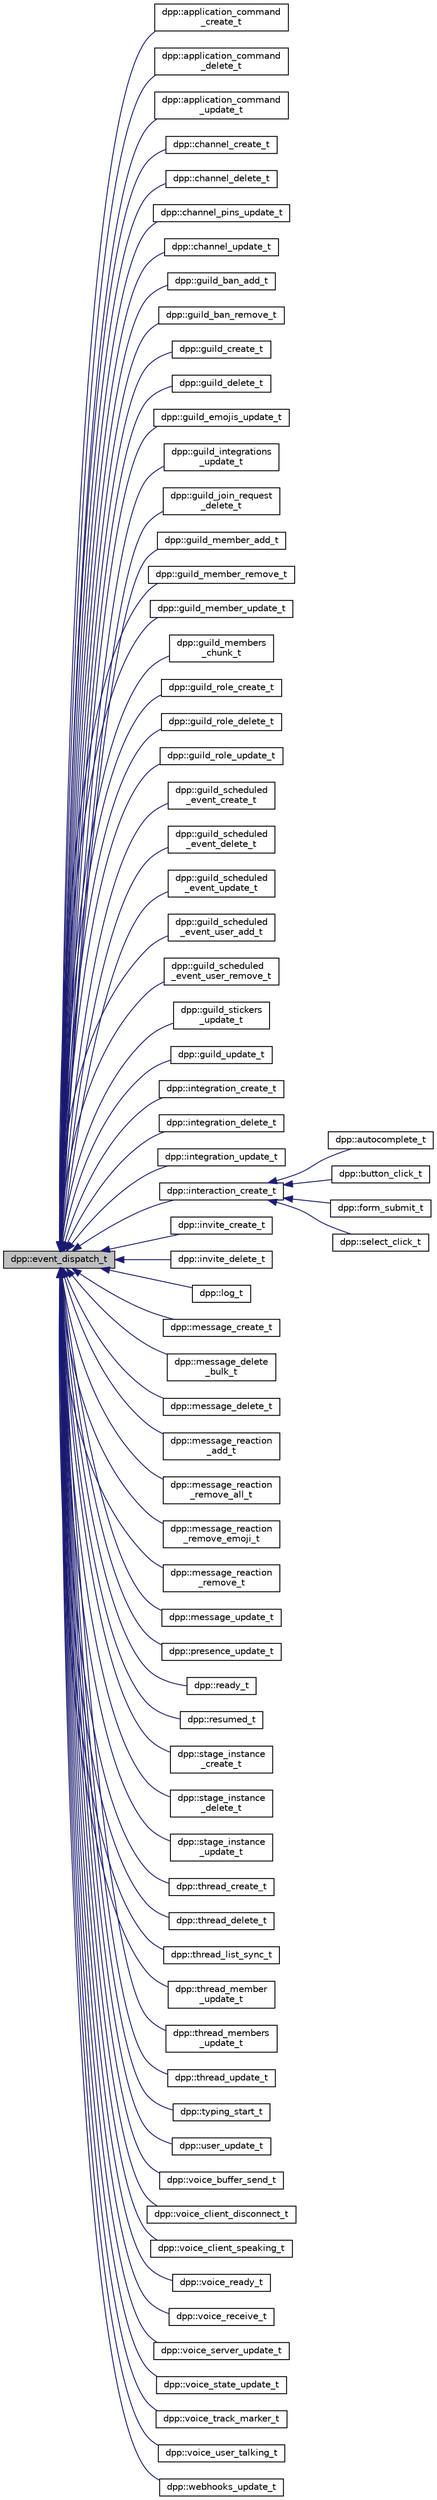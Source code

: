 digraph "dpp::event_dispatch_t"
{
 // INTERACTIVE_SVG=YES
 // LATEX_PDF_SIZE
  bgcolor="transparent";
  edge [fontname="Helvetica",fontsize="10",labelfontname="Helvetica",labelfontsize="10"];
  node [fontname="Helvetica",fontsize="10",shape=record];
  rankdir="LR";
  Node1 [label="dpp::event_dispatch_t",height=0.2,width=0.4,color="black", fillcolor="grey75", style="filled", fontcolor="black",tooltip="Base event parameter struct. Each event you receive from the library will have its parameter derived ..."];
  Node1 -> Node2 [dir="back",color="midnightblue",fontsize="10",style="solid",fontname="Helvetica"];
  Node2 [label="dpp::application_command\l_create_t",height=0.2,width=0.4,color="black",URL="$structdpp_1_1application__command__create__t.html",tooltip="Create application slash command."];
  Node1 -> Node3 [dir="back",color="midnightblue",fontsize="10",style="solid",fontname="Helvetica"];
  Node3 [label="dpp::application_command\l_delete_t",height=0.2,width=0.4,color="black",URL="$structdpp_1_1application__command__delete__t.html",tooltip="Application slash command deleted."];
  Node1 -> Node4 [dir="back",color="midnightblue",fontsize="10",style="solid",fontname="Helvetica"];
  Node4 [label="dpp::application_command\l_update_t",height=0.2,width=0.4,color="black",URL="$structdpp_1_1application__command__update__t.html",tooltip="Update application slash command."];
  Node1 -> Node5 [dir="back",color="midnightblue",fontsize="10",style="solid",fontname="Helvetica"];
  Node5 [label="dpp::channel_create_t",height=0.2,width=0.4,color="black",URL="$structdpp_1_1channel__create__t.html",tooltip="Create channel."];
  Node1 -> Node6 [dir="back",color="midnightblue",fontsize="10",style="solid",fontname="Helvetica"];
  Node6 [label="dpp::channel_delete_t",height=0.2,width=0.4,color="black",URL="$structdpp_1_1channel__delete__t.html",tooltip="Delete channel."];
  Node1 -> Node7 [dir="back",color="midnightblue",fontsize="10",style="solid",fontname="Helvetica"];
  Node7 [label="dpp::channel_pins_update_t",height=0.2,width=0.4,color="black",URL="$structdpp_1_1channel__pins__update__t.html",tooltip="Channel pins update."];
  Node1 -> Node8 [dir="back",color="midnightblue",fontsize="10",style="solid",fontname="Helvetica"];
  Node8 [label="dpp::channel_update_t",height=0.2,width=0.4,color="black",URL="$structdpp_1_1channel__update__t.html",tooltip="Update channel."];
  Node1 -> Node9 [dir="back",color="midnightblue",fontsize="10",style="solid",fontname="Helvetica"];
  Node9 [label="dpp::guild_ban_add_t",height=0.2,width=0.4,color="black",URL="$structdpp_1_1guild__ban__add__t.html",tooltip="Guild ban add."];
  Node1 -> Node10 [dir="back",color="midnightblue",fontsize="10",style="solid",fontname="Helvetica"];
  Node10 [label="dpp::guild_ban_remove_t",height=0.2,width=0.4,color="black",URL="$structdpp_1_1guild__ban__remove__t.html",tooltip="Guild ban remove."];
  Node1 -> Node11 [dir="back",color="midnightblue",fontsize="10",style="solid",fontname="Helvetica"];
  Node11 [label="dpp::guild_create_t",height=0.2,width=0.4,color="black",URL="$structdpp_1_1guild__create__t.html",tooltip="Create guild."];
  Node1 -> Node12 [dir="back",color="midnightblue",fontsize="10",style="solid",fontname="Helvetica"];
  Node12 [label="dpp::guild_delete_t",height=0.2,width=0.4,color="black",URL="$structdpp_1_1guild__delete__t.html",tooltip="Delete guild."];
  Node1 -> Node13 [dir="back",color="midnightblue",fontsize="10",style="solid",fontname="Helvetica"];
  Node13 [label="dpp::guild_emojis_update_t",height=0.2,width=0.4,color="black",URL="$structdpp_1_1guild__emojis__update__t.html",tooltip="Guild emojis update."];
  Node1 -> Node14 [dir="back",color="midnightblue",fontsize="10",style="solid",fontname="Helvetica"];
  Node14 [label="dpp::guild_integrations\l_update_t",height=0.2,width=0.4,color="black",URL="$structdpp_1_1guild__integrations__update__t.html",tooltip="Guild integrations update."];
  Node1 -> Node15 [dir="back",color="midnightblue",fontsize="10",style="solid",fontname="Helvetica"];
  Node15 [label="dpp::guild_join_request\l_delete_t",height=0.2,width=0.4,color="black",URL="$structdpp_1_1guild__join__request__delete__t.html",tooltip="Guild join request delete (user declined membership screening)"];
  Node1 -> Node16 [dir="back",color="midnightblue",fontsize="10",style="solid",fontname="Helvetica"];
  Node16 [label="dpp::guild_member_add_t",height=0.2,width=0.4,color="black",URL="$structdpp_1_1guild__member__add__t.html",tooltip="Guild member add."];
  Node1 -> Node17 [dir="back",color="midnightblue",fontsize="10",style="solid",fontname="Helvetica"];
  Node17 [label="dpp::guild_member_remove_t",height=0.2,width=0.4,color="black",URL="$structdpp_1_1guild__member__remove__t.html",tooltip="Guild member remove."];
  Node1 -> Node18 [dir="back",color="midnightblue",fontsize="10",style="solid",fontname="Helvetica"];
  Node18 [label="dpp::guild_member_update_t",height=0.2,width=0.4,color="black",URL="$structdpp_1_1guild__member__update__t.html",tooltip="Guild member update."];
  Node1 -> Node19 [dir="back",color="midnightblue",fontsize="10",style="solid",fontname="Helvetica"];
  Node19 [label="dpp::guild_members\l_chunk_t",height=0.2,width=0.4,color="black",URL="$structdpp_1_1guild__members__chunk__t.html",tooltip="Guild members chunk."];
  Node1 -> Node20 [dir="back",color="midnightblue",fontsize="10",style="solid",fontname="Helvetica"];
  Node20 [label="dpp::guild_role_create_t",height=0.2,width=0.4,color="black",URL="$structdpp_1_1guild__role__create__t.html",tooltip="Guild role create."];
  Node1 -> Node21 [dir="back",color="midnightblue",fontsize="10",style="solid",fontname="Helvetica"];
  Node21 [label="dpp::guild_role_delete_t",height=0.2,width=0.4,color="black",URL="$structdpp_1_1guild__role__delete__t.html",tooltip="Guild role delete."];
  Node1 -> Node22 [dir="back",color="midnightblue",fontsize="10",style="solid",fontname="Helvetica"];
  Node22 [label="dpp::guild_role_update_t",height=0.2,width=0.4,color="black",URL="$structdpp_1_1guild__role__update__t.html",tooltip="Guild role update."];
  Node1 -> Node23 [dir="back",color="midnightblue",fontsize="10",style="solid",fontname="Helvetica"];
  Node23 [label="dpp::guild_scheduled\l_event_create_t",height=0.2,width=0.4,color="black",URL="$structdpp_1_1guild__scheduled__event__create__t.html",tooltip="Create scheduled event."];
  Node1 -> Node24 [dir="back",color="midnightblue",fontsize="10",style="solid",fontname="Helvetica"];
  Node24 [label="dpp::guild_scheduled\l_event_delete_t",height=0.2,width=0.4,color="black",URL="$structdpp_1_1guild__scheduled__event__delete__t.html",tooltip="Delete scheduled event."];
  Node1 -> Node25 [dir="back",color="midnightblue",fontsize="10",style="solid",fontname="Helvetica"];
  Node25 [label="dpp::guild_scheduled\l_event_update_t",height=0.2,width=0.4,color="black",URL="$structdpp_1_1guild__scheduled__event__update__t.html",tooltip="Create scheduled event."];
  Node1 -> Node26 [dir="back",color="midnightblue",fontsize="10",style="solid",fontname="Helvetica"];
  Node26 [label="dpp::guild_scheduled\l_event_user_add_t",height=0.2,width=0.4,color="black",URL="$structdpp_1_1guild__scheduled__event__user__add__t.html",tooltip="Add user to scheduled event."];
  Node1 -> Node27 [dir="back",color="midnightblue",fontsize="10",style="solid",fontname="Helvetica"];
  Node27 [label="dpp::guild_scheduled\l_event_user_remove_t",height=0.2,width=0.4,color="black",URL="$structdpp_1_1guild__scheduled__event__user__remove__t.html",tooltip="Delete user from scheduled event."];
  Node1 -> Node28 [dir="back",color="midnightblue",fontsize="10",style="solid",fontname="Helvetica"];
  Node28 [label="dpp::guild_stickers\l_update_t",height=0.2,width=0.4,color="black",URL="$structdpp_1_1guild__stickers__update__t.html",tooltip="Update guild stickers."];
  Node1 -> Node29 [dir="back",color="midnightblue",fontsize="10",style="solid",fontname="Helvetica"];
  Node29 [label="dpp::guild_update_t",height=0.2,width=0.4,color="black",URL="$structdpp_1_1guild__update__t.html",tooltip="Guild update."];
  Node1 -> Node30 [dir="back",color="midnightblue",fontsize="10",style="solid",fontname="Helvetica"];
  Node30 [label="dpp::integration_create_t",height=0.2,width=0.4,color="black",URL="$structdpp_1_1integration__create__t.html",tooltip="Integration create."];
  Node1 -> Node31 [dir="back",color="midnightblue",fontsize="10",style="solid",fontname="Helvetica"];
  Node31 [label="dpp::integration_delete_t",height=0.2,width=0.4,color="black",URL="$structdpp_1_1integration__delete__t.html",tooltip="Integration delete."];
  Node1 -> Node32 [dir="back",color="midnightblue",fontsize="10",style="solid",fontname="Helvetica"];
  Node32 [label="dpp::integration_update_t",height=0.2,width=0.4,color="black",URL="$structdpp_1_1integration__update__t.html",tooltip="Integration update."];
  Node1 -> Node33 [dir="back",color="midnightblue",fontsize="10",style="solid",fontname="Helvetica"];
  Node33 [label="dpp::interaction_create_t",height=0.2,width=0.4,color="black",URL="$structdpp_1_1interaction__create__t.html",tooltip="Create interaction."];
  Node33 -> Node34 [dir="back",color="midnightblue",fontsize="10",style="solid",fontname="Helvetica"];
  Node34 [label="dpp::autocomplete_t",height=0.2,width=0.4,color="black",URL="$structdpp_1_1autocomplete__t.html",tooltip="Discord requests that we fill a list of auto completion choices for a command option."];
  Node33 -> Node35 [dir="back",color="midnightblue",fontsize="10",style="solid",fontname="Helvetica"];
  Node35 [label="dpp::button_click_t",height=0.2,width=0.4,color="black",URL="$structdpp_1_1button__click__t.html",tooltip="Click on button."];
  Node33 -> Node36 [dir="back",color="midnightblue",fontsize="10",style="solid",fontname="Helvetica"];
  Node36 [label="dpp::form_submit_t",height=0.2,width=0.4,color="black",URL="$structdpp_1_1form__submit__t.html",tooltip=" "];
  Node33 -> Node37 [dir="back",color="midnightblue",fontsize="10",style="solid",fontname="Helvetica"];
  Node37 [label="dpp::select_click_t",height=0.2,width=0.4,color="black",URL="$structdpp_1_1select__click__t.html",tooltip="Click on select."];
  Node1 -> Node38 [dir="back",color="midnightblue",fontsize="10",style="solid",fontname="Helvetica"];
  Node38 [label="dpp::invite_create_t",height=0.2,width=0.4,color="black",URL="$structdpp_1_1invite__create__t.html",tooltip="Invite create."];
  Node1 -> Node39 [dir="back",color="midnightblue",fontsize="10",style="solid",fontname="Helvetica"];
  Node39 [label="dpp::invite_delete_t",height=0.2,width=0.4,color="black",URL="$structdpp_1_1invite__delete__t.html",tooltip="Invite delete."];
  Node1 -> Node40 [dir="back",color="midnightblue",fontsize="10",style="solid",fontname="Helvetica"];
  Node40 [label="dpp::log_t",height=0.2,width=0.4,color="black",URL="$structdpp_1_1log__t.html",tooltip="Log messages."];
  Node1 -> Node41 [dir="back",color="midnightblue",fontsize="10",style="solid",fontname="Helvetica"];
  Node41 [label="dpp::message_create_t",height=0.2,width=0.4,color="black",URL="$structdpp_1_1message__create__t.html",tooltip="Create message."];
  Node1 -> Node42 [dir="back",color="midnightblue",fontsize="10",style="solid",fontname="Helvetica"];
  Node42 [label="dpp::message_delete\l_bulk_t",height=0.2,width=0.4,color="black",URL="$structdpp_1_1message__delete__bulk__t.html",tooltip="Message delete bulk."];
  Node1 -> Node43 [dir="back",color="midnightblue",fontsize="10",style="solid",fontname="Helvetica"];
  Node43 [label="dpp::message_delete_t",height=0.2,width=0.4,color="black",URL="$structdpp_1_1message__delete__t.html",tooltip="Message Deleted."];
  Node1 -> Node44 [dir="back",color="midnightblue",fontsize="10",style="solid",fontname="Helvetica"];
  Node44 [label="dpp::message_reaction\l_add_t",height=0.2,width=0.4,color="black",URL="$structdpp_1_1message__reaction__add__t.html",tooltip="Message reaction add."];
  Node1 -> Node45 [dir="back",color="midnightblue",fontsize="10",style="solid",fontname="Helvetica"];
  Node45 [label="dpp::message_reaction\l_remove_all_t",height=0.2,width=0.4,color="black",URL="$structdpp_1_1message__reaction__remove__all__t.html",tooltip="Message remove all reactions."];
  Node1 -> Node46 [dir="back",color="midnightblue",fontsize="10",style="solid",fontname="Helvetica"];
  Node46 [label="dpp::message_reaction\l_remove_emoji_t",height=0.2,width=0.4,color="black",URL="$structdpp_1_1message__reaction__remove__emoji__t.html",tooltip="Message remove emoji."];
  Node1 -> Node47 [dir="back",color="midnightblue",fontsize="10",style="solid",fontname="Helvetica"];
  Node47 [label="dpp::message_reaction\l_remove_t",height=0.2,width=0.4,color="black",URL="$structdpp_1_1message__reaction__remove__t.html",tooltip="Message reaction remove."];
  Node1 -> Node48 [dir="back",color="midnightblue",fontsize="10",style="solid",fontname="Helvetica"];
  Node48 [label="dpp::message_update_t",height=0.2,width=0.4,color="black",URL="$structdpp_1_1message__update__t.html",tooltip="Message update."];
  Node1 -> Node49 [dir="back",color="midnightblue",fontsize="10",style="solid",fontname="Helvetica"];
  Node49 [label="dpp::presence_update_t",height=0.2,width=0.4,color="black",URL="$structdpp_1_1presence__update__t.html",tooltip="Presence update."];
  Node1 -> Node50 [dir="back",color="midnightblue",fontsize="10",style="solid",fontname="Helvetica"];
  Node50 [label="dpp::ready_t",height=0.2,width=0.4,color="black",URL="$structdpp_1_1ready__t.html",tooltip="Session ready."];
  Node1 -> Node51 [dir="back",color="midnightblue",fontsize="10",style="solid",fontname="Helvetica"];
  Node51 [label="dpp::resumed_t",height=0.2,width=0.4,color="black",URL="$structdpp_1_1resumed__t.html",tooltip="Session resumed."];
  Node1 -> Node52 [dir="back",color="midnightblue",fontsize="10",style="solid",fontname="Helvetica"];
  Node52 [label="dpp::stage_instance\l_create_t",height=0.2,width=0.4,color="black",URL="$structdpp_1_1stage__instance__create__t.html",tooltip="Create stage instance."];
  Node1 -> Node53 [dir="back",color="midnightblue",fontsize="10",style="solid",fontname="Helvetica"];
  Node53 [label="dpp::stage_instance\l_delete_t",height=0.2,width=0.4,color="black",URL="$structdpp_1_1stage__instance__delete__t.html",tooltip="Delete stage instance."];
  Node1 -> Node54 [dir="back",color="midnightblue",fontsize="10",style="solid",fontname="Helvetica"];
  Node54 [label="dpp::stage_instance\l_update_t",height=0.2,width=0.4,color="black",URL="$structdpp_1_1stage__instance__update__t.html",tooltip="Update stage instance."];
  Node1 -> Node55 [dir="back",color="midnightblue",fontsize="10",style="solid",fontname="Helvetica"];
  Node55 [label="dpp::thread_create_t",height=0.2,width=0.4,color="black",URL="$structdpp_1_1thread__create__t.html",tooltip="Thread Create."];
  Node1 -> Node56 [dir="back",color="midnightblue",fontsize="10",style="solid",fontname="Helvetica"];
  Node56 [label="dpp::thread_delete_t",height=0.2,width=0.4,color="black",URL="$structdpp_1_1thread__delete__t.html",tooltip="Thread Delete."];
  Node1 -> Node57 [dir="back",color="midnightblue",fontsize="10",style="solid",fontname="Helvetica"];
  Node57 [label="dpp::thread_list_sync_t",height=0.2,width=0.4,color="black",URL="$structdpp_1_1thread__list__sync__t.html",tooltip="Thread List Sync."];
  Node1 -> Node58 [dir="back",color="midnightblue",fontsize="10",style="solid",fontname="Helvetica"];
  Node58 [label="dpp::thread_member\l_update_t",height=0.2,width=0.4,color="black",URL="$structdpp_1_1thread__member__update__t.html",tooltip="Thread Member Update."];
  Node1 -> Node59 [dir="back",color="midnightblue",fontsize="10",style="solid",fontname="Helvetica"];
  Node59 [label="dpp::thread_members\l_update_t",height=0.2,width=0.4,color="black",URL="$structdpp_1_1thread__members__update__t.html",tooltip="Thread Members Update."];
  Node1 -> Node60 [dir="back",color="midnightblue",fontsize="10",style="solid",fontname="Helvetica"];
  Node60 [label="dpp::thread_update_t",height=0.2,width=0.4,color="black",URL="$structdpp_1_1thread__update__t.html",tooltip="Thread Update."];
  Node1 -> Node61 [dir="back",color="midnightblue",fontsize="10",style="solid",fontname="Helvetica"];
  Node61 [label="dpp::typing_start_t",height=0.2,width=0.4,color="black",URL="$structdpp_1_1typing__start__t.html",tooltip="Typing start."];
  Node1 -> Node62 [dir="back",color="midnightblue",fontsize="10",style="solid",fontname="Helvetica"];
  Node62 [label="dpp::user_update_t",height=0.2,width=0.4,color="black",URL="$structdpp_1_1user__update__t.html",tooltip="User update."];
  Node1 -> Node63 [dir="back",color="midnightblue",fontsize="10",style="solid",fontname="Helvetica"];
  Node63 [label="dpp::voice_buffer_send_t",height=0.2,width=0.4,color="black",URL="$structdpp_1_1voice__buffer__send__t.html",tooltip="voice buffer send"];
  Node1 -> Node64 [dir="back",color="midnightblue",fontsize="10",style="solid",fontname="Helvetica"];
  Node64 [label="dpp::voice_client_disconnect_t",height=0.2,width=0.4,color="black",URL="$structdpp_1_1voice__client__disconnect__t.html",tooltip="voice client disconnect event"];
  Node1 -> Node65 [dir="back",color="midnightblue",fontsize="10",style="solid",fontname="Helvetica"];
  Node65 [label="dpp::voice_client_speaking_t",height=0.2,width=0.4,color="black",URL="$structdpp_1_1voice__client__speaking__t.html",tooltip="voice client speaking event"];
  Node1 -> Node66 [dir="back",color="midnightblue",fontsize="10",style="solid",fontname="Helvetica"];
  Node66 [label="dpp::voice_ready_t",height=0.2,width=0.4,color="black",URL="$structdpp_1_1voice__ready__t.html",tooltip="voice user talking"];
  Node1 -> Node67 [dir="back",color="midnightblue",fontsize="10",style="solid",fontname="Helvetica"];
  Node67 [label="dpp::voice_receive_t",height=0.2,width=0.4,color="black",URL="$structdpp_1_1voice__receive__t.html",tooltip="voice receive packet"];
  Node1 -> Node68 [dir="back",color="midnightblue",fontsize="10",style="solid",fontname="Helvetica"];
  Node68 [label="dpp::voice_server_update_t",height=0.2,width=0.4,color="black",URL="$structdpp_1_1voice__server__update__t.html",tooltip="Voice server update."];
  Node1 -> Node69 [dir="back",color="midnightblue",fontsize="10",style="solid",fontname="Helvetica"];
  Node69 [label="dpp::voice_state_update_t",height=0.2,width=0.4,color="black",URL="$structdpp_1_1voice__state__update__t.html",tooltip="Voice state update."];
  Node1 -> Node70 [dir="back",color="midnightblue",fontsize="10",style="solid",fontname="Helvetica"];
  Node70 [label="dpp::voice_track_marker_t",height=0.2,width=0.4,color="black",URL="$structdpp_1_1voice__track__marker__t.html",tooltip="Voice state update."];
  Node1 -> Node71 [dir="back",color="midnightblue",fontsize="10",style="solid",fontname="Helvetica"];
  Node71 [label="dpp::voice_user_talking_t",height=0.2,width=0.4,color="black",URL="$structdpp_1_1voice__user__talking__t.html",tooltip="voice user talking"];
  Node1 -> Node72 [dir="back",color="midnightblue",fontsize="10",style="solid",fontname="Helvetica"];
  Node72 [label="dpp::webhooks_update_t",height=0.2,width=0.4,color="black",URL="$structdpp_1_1webhooks__update__t.html",tooltip="Webhooks update."];
}
